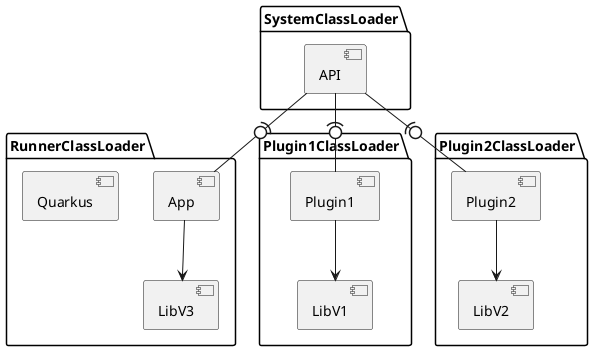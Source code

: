 @startuml

package SystemClassLoader {
    component API
}

package RunnerClassLoader {
    component App
    component LibV3
    component Quarkus
}

package Plugin1ClassLoader {
    component Plugin1
    component LibV1
}

package Plugin2ClassLoader {
    component Plugin2
    component LibV2
}

API -(0- App
API -(0- Plugin1
API -(0- Plugin2
App -down-> LibV3
Plugin1 -down-> LibV1
Plugin2 -down-> LibV2


@enduml